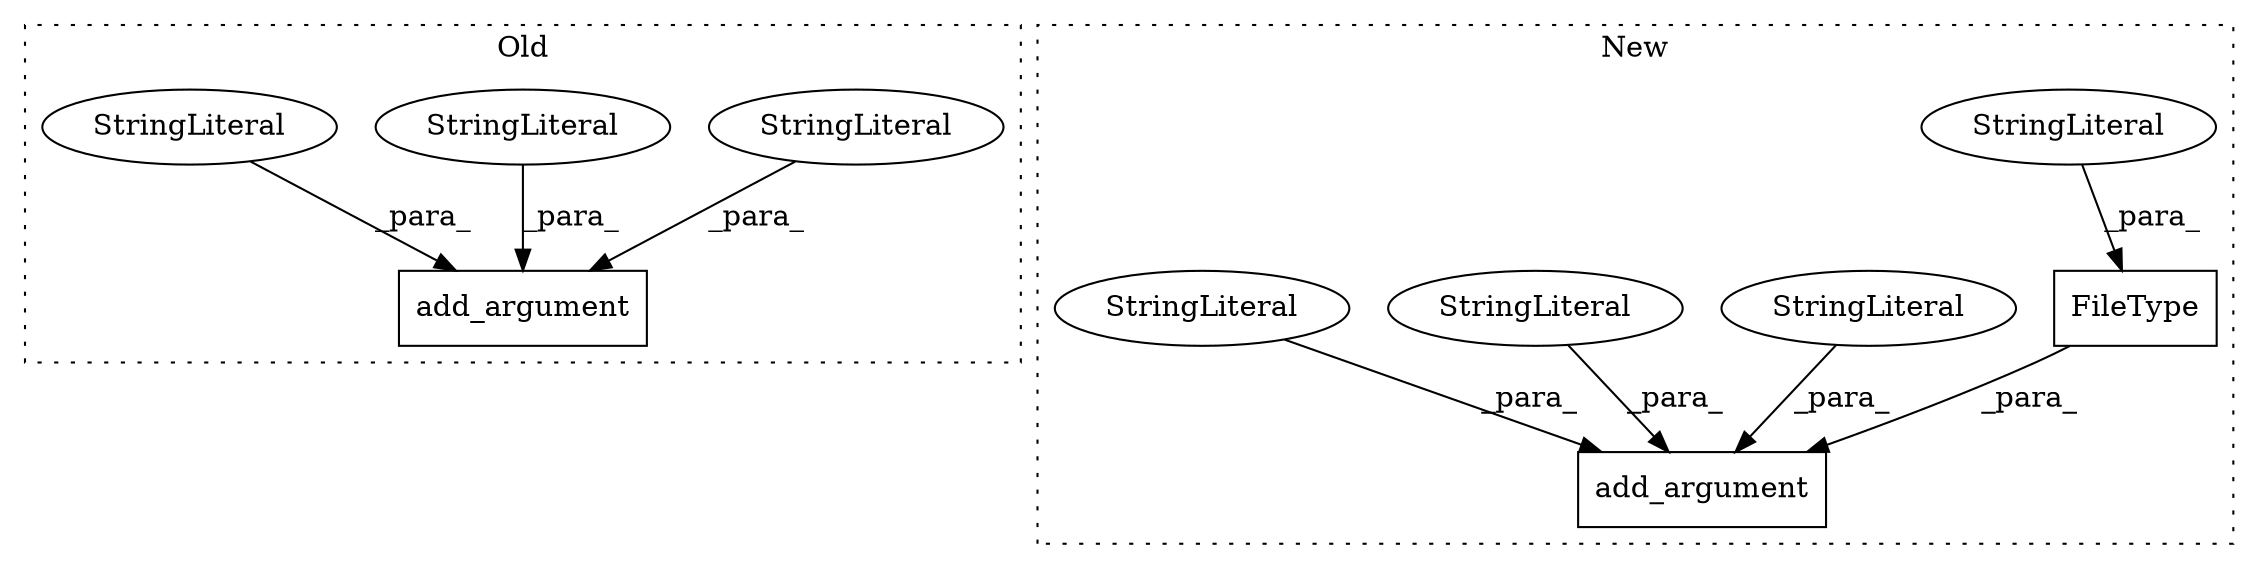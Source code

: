 digraph G {
subgraph cluster0 {
1 [label="add_argument" a="32" s="20626,20768" l="13,1" shape="box"];
4 [label="StringLiteral" a="45" s="20644" l="12" shape="ellipse"];
8 [label="StringLiteral" a="45" s="20639" l="4" shape="ellipse"];
10 [label="StringLiteral" a="45" s="20668" l="100" shape="ellipse"];
label = "Old";
style="dotted";
}
subgraph cluster1 {
2 [label="FileType" a="32" s="19629,19641" l="9,1" shape="box"];
3 [label="add_argument" a="32" s="19591,19672" l="13,1" shape="box"];
5 [label="StringLiteral" a="45" s="19638" l="3" shape="ellipse"];
6 [label="StringLiteral" a="45" s="19654" l="18" shape="ellipse"];
7 [label="StringLiteral" a="45" s="19609" l="10" shape="ellipse"];
9 [label="StringLiteral" a="45" s="19604" l="4" shape="ellipse"];
label = "New";
style="dotted";
}
2 -> 3 [label="_para_"];
4 -> 1 [label="_para_"];
5 -> 2 [label="_para_"];
6 -> 3 [label="_para_"];
7 -> 3 [label="_para_"];
8 -> 1 [label="_para_"];
9 -> 3 [label="_para_"];
10 -> 1 [label="_para_"];
}